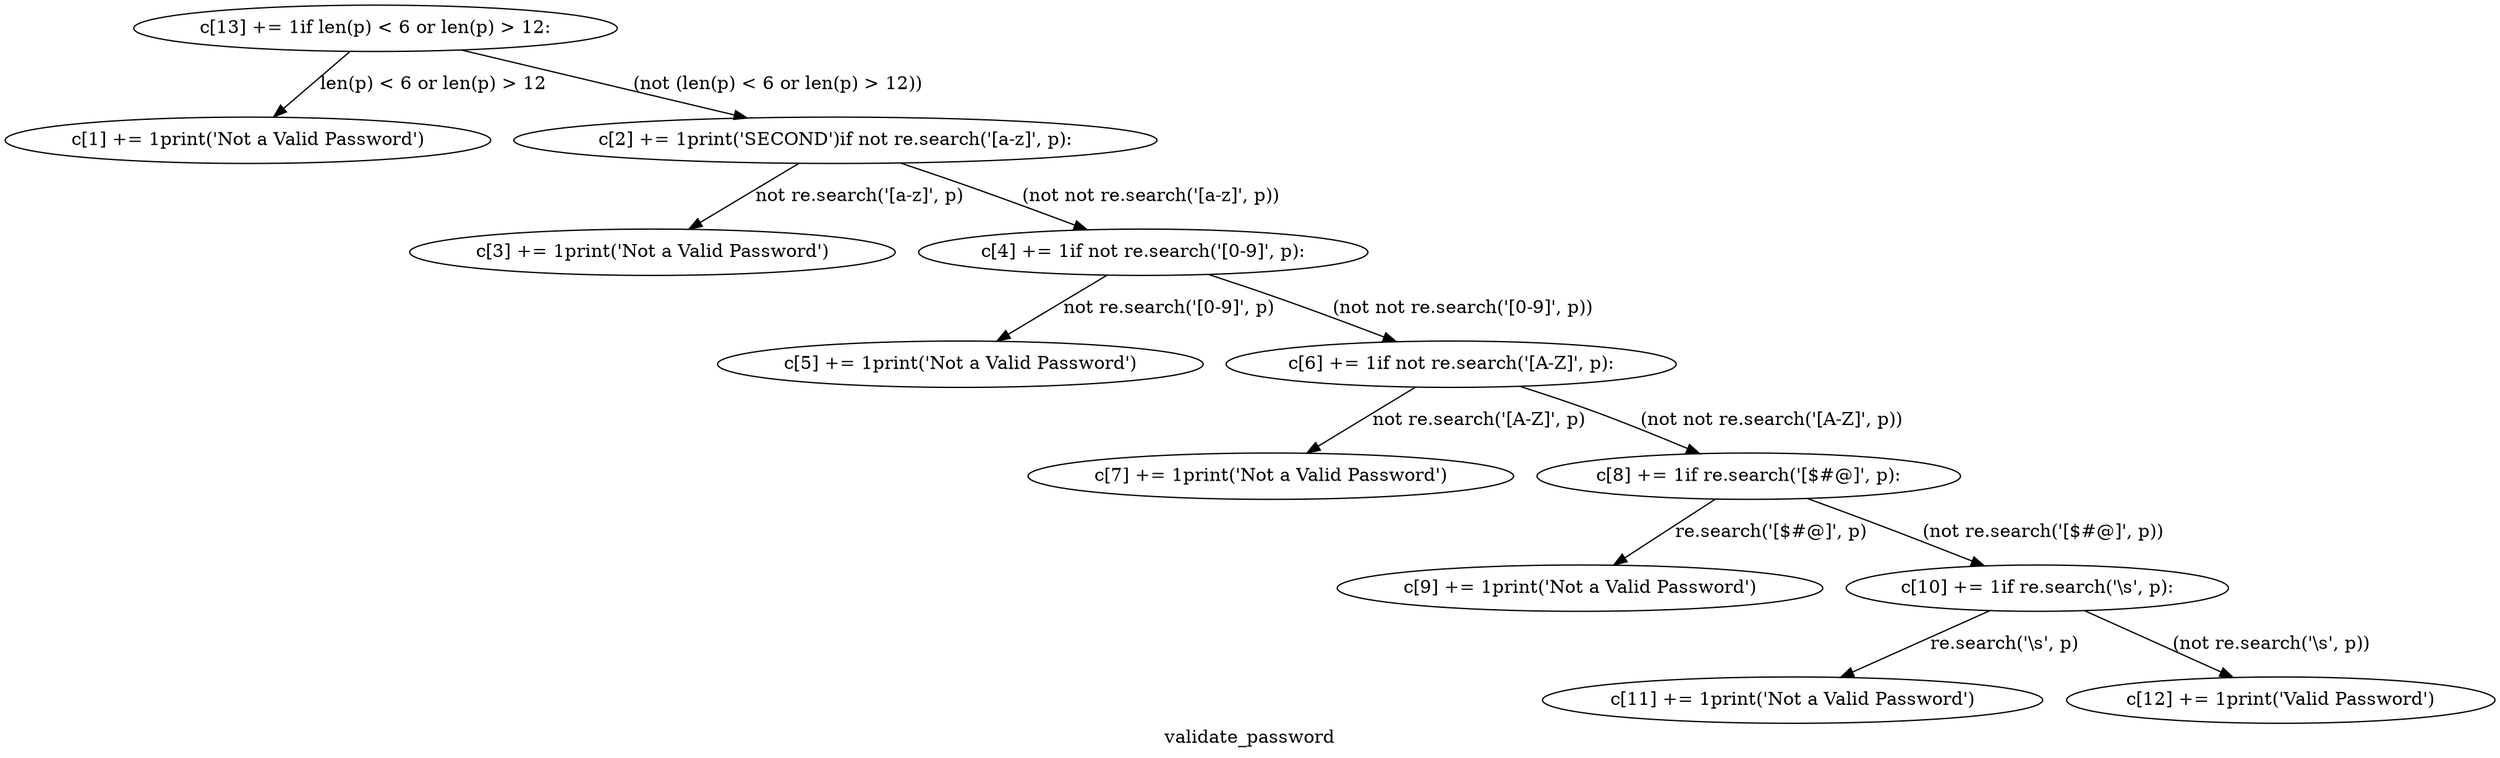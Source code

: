 digraph clustervalidate_password {
	graph [bb="0,0,1563.3,581",
		label=validate_password,
		lheight=0.21,
		lp="781.66,11.5",
		lwidth=1.46
	];
	node [label="\N"];
	1	[height=0.5,
		label="c[13] += 1if len(p) < 6 or len(p) > 12:",
		pos="230.44,563",
		width=4.0982];
	2	[height=0.5,
		label="c[1] += 1print('Not a Valid Password')",
		pos="151.44,476",
		width=4.2066];
	1 -> 2	[label="len(p) < 6 or len(p) > 12",
		lp="264.44,519.5",
		pos="e,167.4,494.18 214.45,544.8 202.89,532.36 187.09,515.36 174.21,501.5"];
	4	[height=0.5,
		label="c[2] += 1print('SECOND')if not re.search('[a-z]', p):",
		pos="521.44,476",
		width=5.5606];
	1 -> 4	[label="(not (len(p) < 6 or len(p) > 12))",
		lp="481.44,519.5",
		pos="e,465.19,493.43 284.49,546.21 332.82,532.09 403.79,511.36 455.46,496.27"];
	5	[height=0.5,
		label="c[3] += 1print('Not a Valid Password')",
		pos="406.44,389",
		width=4.2066];
	4 -> 5	[label="not re.search('[a-z]', p)",
		lp="535.44,432.5",
		pos="e,429.39,406.97 498.44,458 480.97,445.09 456.75,427.19 437.55,413"];
	7	[height=0.5,
		label="c[4] += 1if not re.search('[0-9]', p):",
		pos="714.44,389",
		width=3.8455];
	4 -> 7	[label="(not not re.search('[a-z]', p))",
		lp="716.94,432.5",
		pos="e,678.52,406.39 561.13,458.25 574.58,452.52 589.69,446.03 603.44,440 625.16,430.47 649.17,419.69 669.28,410.58"];
	8	[height=0.5,
		label="c[5] += 1print('Not a Valid Password')",
		pos="598.44,302",
		width=4.2066];
	7 -> 8	[label="not re.search('[0-9]', p)",
		lp="728.44,345.5",
		pos="e,621.7,320.05 691.52,371.21 673.92,358.31 649.42,340.36 629.97,326.1"];
	10	[height=0.5,
		label="c[6] += 1if not re.search('[A-Z]', p):",
		pos="909.44,302",
		width=3.9358];
	7 -> 10	[label="(not not re.search('[0-9]', p))",
		lp="911.44,345.5",
		pos="e,873.2,319.4 753.77,371.61 767.6,365.79 783.23,359.16 797.44,353 819.36,343.49 843.58,332.7 863.88,323.6"];
	11	[height=0.5,
		label="c[7] += 1print('Not a Valid Password')",
		pos="795.44,215",
		width=4.2066];
	10 -> 11	[label="not re.search('[A-Z]', p)",
		lp="926.44,258.5",
		pos="e,818.3,233.05 886.91,284.21 869.62,271.31 845.54,253.36 826.42,239.1"];
	13	[height=0.5,
		label="c[8] += 1if re.search('[$#@]', p):",
		pos="1094.4,215",
		width=3.6108];
	10 -> 13	[label="(not not re.search('[A-Z]', p))",
		lp="1109.9,258.5",
		pos="e,1064.2,232.53 952.76,284.74 967.1,279.1 983.07,272.54 997.44,266 1016.6,257.26 1037.5,246.66 1054.9,237.47"];
	14	[height=0.5,
		label="c[9] += 1print('Not a Valid Password')",
		pos="988.44,128",
		width=4.2066];
	13 -> 14	[label="re.search('[$#@]', p)",
		lp="1106.9,171.5",
		pos="e,1009.7,146.05 1073.5,197.21 1057.6,184.48 1035.6,166.84 1018,152.68"];
	16	[height=0.5,
		label="c[10] += 1if re.search('\\s', p):",
		pos="1275.4,128",
		width=3.2678];
	13 -> 16	[label="(not re.search('[$#@]', p))",
		lp="1273.4,171.5",
		pos="e,1241.1,145.25 1129.6,197.65 1142.1,191.78 1156.4,185.1 1169.4,179 1190,169.34 1212.8,158.59 1232,149.54"];
	17	[height=0.5,
		label="c[11] += 1print('Not a Valid Password')",
		pos="1121.4,41",
		width=4.3329];
	16 -> 17	[label="re.search('\\s', p)",
		lp="1253.9,84.5",
		pos="e,1151.7,58.694 1245.4,110.41 1221.2,97.055 1187,78.182 1160.6,63.64"];
	19	[height=0.5,
		label="c[12] += 1print('Valid Password')",
		pos="1429.4,41",
		width=3.7191];
	16 -> 19	[label="(not re.search('\\s', p))",
		lp="1421.9,84.5",
		pos="e,1399.5,58.549 1305.5,110.41 1329.8,97.012 1364.1,78.059 1390.5,63.499"];
}
